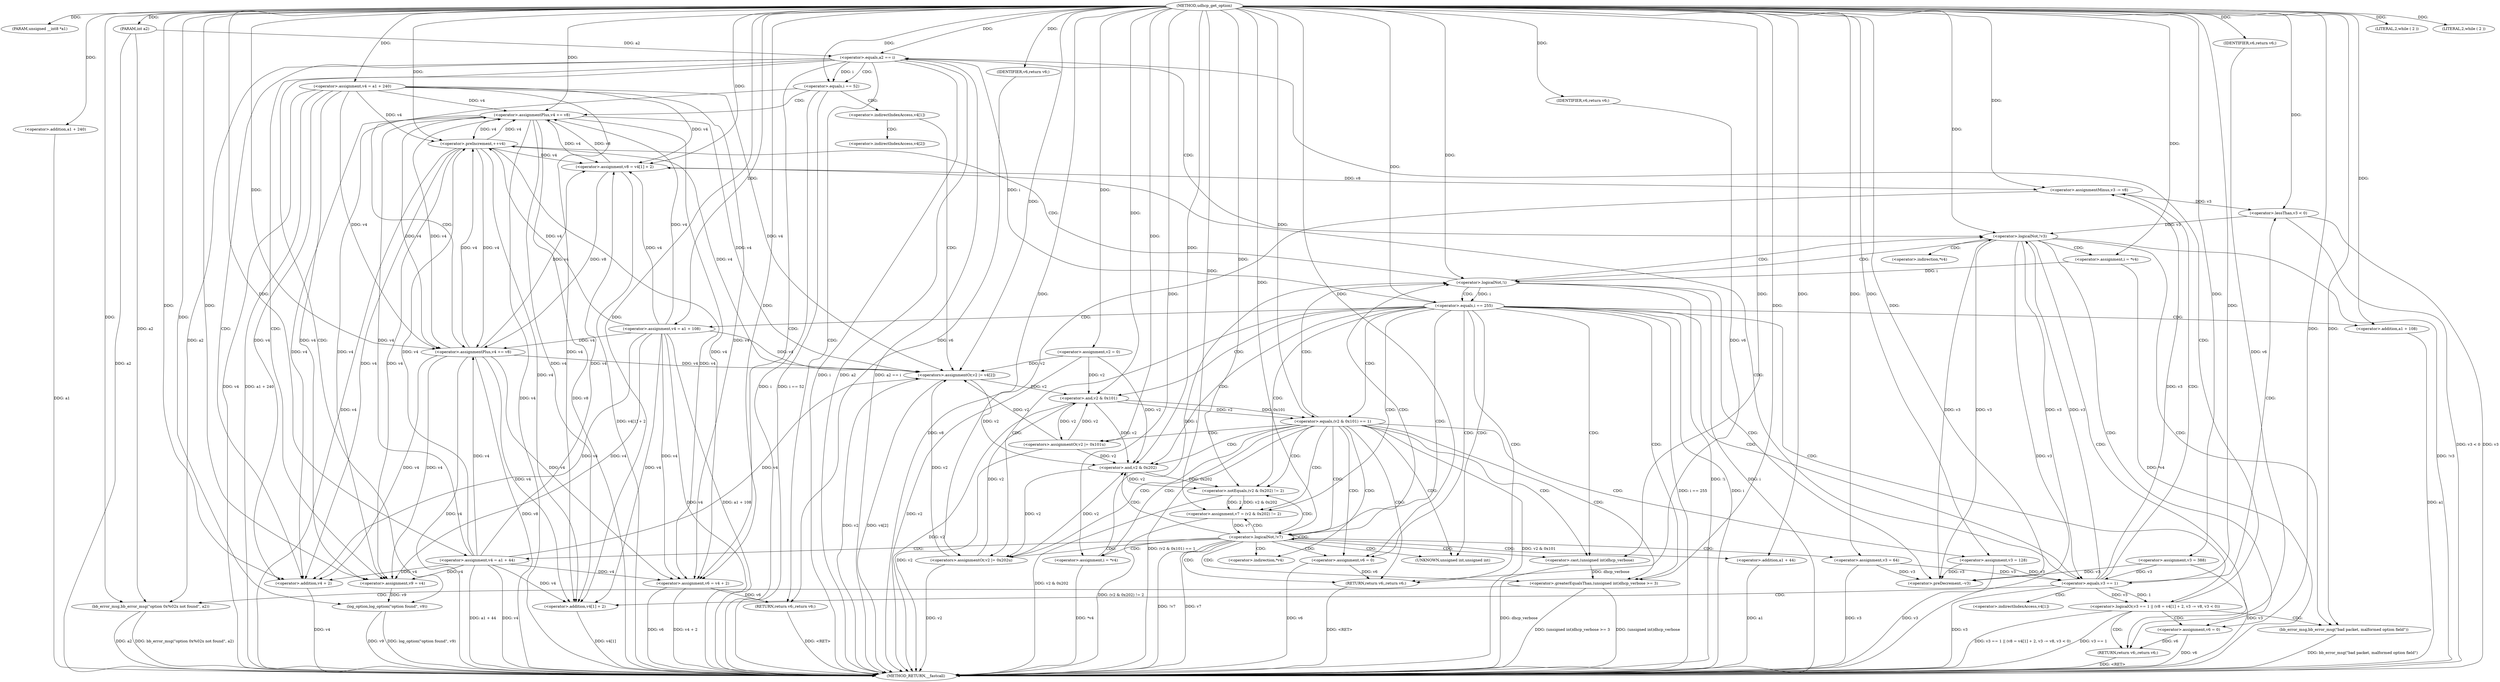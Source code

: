 digraph udhcp_get_option {  
"1000109" [label = "(METHOD,udhcp_get_option)" ]
"1000294" [label = "(METHOD_RETURN,__fastcall)" ]
"1000110" [label = "(PARAM,unsigned __int8 *a1)" ]
"1000111" [label = "(PARAM,int a2)" ]
"1000121" [label = "(<operator>.assignment,v2 = 0)" ]
"1000124" [label = "(<operator>.assignment,v3 = 388)" ]
"1000127" [label = "(<operator>.assignment,v4 = a1 + 240)" ]
"1000129" [label = "(<operator>.addition,a1 + 240)" ]
"1000133" [label = "(LITERAL,2,while ( 2 ))" ]
"1000136" [label = "(LITERAL,2,while ( 2 ))" ]
"1000139" [label = "(<operator>.assignment,i = *v4)" ]
"1000143" [label = "(<operator>.assignment,i = *v4)" ]
"1000149" [label = "(<operator>.logicalNot,!i)" ]
"1000152" [label = "(<operator>.preDecrement,--v3)" ]
"1000154" [label = "(<operator>.preIncrement,++v4)" ]
"1000158" [label = "(<operator>.equals,i == 255)" ]
"1000163" [label = "(<operator>.logicalOr,v3 == 1 || (v8 = v4[1] + 2, v3 -= v8, v3 < 0))" ]
"1000164" [label = "(<operator>.equals,v3 == 1)" ]
"1000168" [label = "(<operator>.assignment,v8 = v4[1] + 2)" ]
"1000170" [label = "(<operator>.addition,v4[1] + 2)" ]
"1000176" [label = "(<operator>.assignmentMinus,v3 -= v8)" ]
"1000179" [label = "(<operator>.lessThan,v3 < 0)" ]
"1000184" [label = "(<operator>.assignment,v6 = 0)" ]
"1000187" [label = "(bb_error_msg,bb_error_msg(\"bad packet, malformed option field\"))" ]
"1000189" [label = "(RETURN,return v6;,return v6;)" ]
"1000190" [label = "(IDENTIFIER,v6,return v6;)" ]
"1000192" [label = "(<operator>.equals,a2 == i)" ]
"1000196" [label = "(<operator>.assignment,v9 = v4)" ]
"1000199" [label = "(<operator>.assignment,v6 = v4 + 2)" ]
"1000201" [label = "(<operator>.addition,v4 + 2)" ]
"1000204" [label = "(log_option,log_option(\"option found\", v9))" ]
"1000207" [label = "(RETURN,return v6;,return v6;)" ]
"1000208" [label = "(IDENTIFIER,v6,return v6;)" ]
"1000210" [label = "(<operator>.equals,i == 52)" ]
"1000218" [label = "(<operators>.assignmentOr,v2 |= v4[2])" ]
"1000223" [label = "(<operator>.assignmentPlus,v4 += v8)" ]
"1000228" [label = "(<operator>.assignmentPlus,v4 += v8)" ]
"1000233" [label = "(<operator>.logicalNot,!v3)" ]
"1000236" [label = "(<operator>.assignment,v4 = a1 + 108)" ]
"1000238" [label = "(<operator>.addition,a1 + 108)" ]
"1000242" [label = "(<operator>.equals,(v2 & 0x101) == 1)" ]
"1000243" [label = "(<operator>.and,v2 & 0x101)" ]
"1000248" [label = "(<operators>.assignmentOr,v2 |= 0x101u)" ]
"1000251" [label = "(<operator>.assignment,v3 = 128)" ]
"1000256" [label = "(<operator>.assignment,v7 = (v2 & 0x202) != 2)" ]
"1000258" [label = "(<operator>.notEquals,(v2 & 0x202) != 2)" ]
"1000259" [label = "(<operator>.and,v2 & 0x202)" ]
"1000263" [label = "(<operators>.assignmentOr,v2 |= 0x202u)" ]
"1000267" [label = "(<operator>.logicalNot,!v7)" ]
"1000270" [label = "(<operator>.assignment,v4 = a1 + 44)" ]
"1000272" [label = "(<operator>.addition,a1 + 44)" ]
"1000275" [label = "(<operator>.assignment,v3 = 64)" ]
"1000280" [label = "(<operator>.assignment,v6 = 0)" ]
"1000284" [label = "(<operator>.greaterEqualsThan,(unsigned int)dhcp_verbose >= 3)" ]
"1000285" [label = "(<operator>.cast,(unsigned int)dhcp_verbose)" ]
"1000289" [label = "(bb_error_msg,bb_error_msg(\"option 0x%02x not found\", a2))" ]
"1000292" [label = "(RETURN,return v6;,return v6;)" ]
"1000293" [label = "(IDENTIFIER,v6,return v6;)" ]
"1000141" [label = "(<operator>.indirection,*v4)" ]
"1000145" [label = "(<operator>.indirection,*v4)" ]
"1000171" [label = "(<operator>.indirectIndexAccess,v4[1])" ]
"1000215" [label = "(<operator>.indirectIndexAccess,v4[1])" ]
"1000220" [label = "(<operator>.indirectIndexAccess,v4[2])" ]
"1000286" [label = "(UNKNOWN,unsigned int,unsigned int)" ]
  "1000285" -> "1000294"  [ label = "DDG: dhcp_verbose"] 
  "1000170" -> "1000294"  [ label = "DDG: v4[1]"] 
  "1000111" -> "1000294"  [ label = "DDG: a2"] 
  "1000289" -> "1000294"  [ label = "DDG: bb_error_msg(\"option 0x%02x not found\", a2)"] 
  "1000163" -> "1000294"  [ label = "DDG: v3 == 1"] 
  "1000242" -> "1000294"  [ label = "DDG: v2 & 0x101"] 
  "1000267" -> "1000294"  [ label = "DDG: !v7"] 
  "1000192" -> "1000294"  [ label = "DDG: i"] 
  "1000199" -> "1000294"  [ label = "DDG: v6"] 
  "1000127" -> "1000294"  [ label = "DDG: v4"] 
  "1000163" -> "1000294"  [ label = "DDG: v3 == 1 || (v8 = v4[1] + 2, v3 -= v8, v3 < 0)"] 
  "1000238" -> "1000294"  [ label = "DDG: a1"] 
  "1000243" -> "1000294"  [ label = "DDG: v2"] 
  "1000258" -> "1000294"  [ label = "DDG: v2 & 0x202"] 
  "1000233" -> "1000294"  [ label = "DDG: !v3"] 
  "1000121" -> "1000294"  [ label = "DDG: v2"] 
  "1000256" -> "1000294"  [ label = "DDG: (v2 & 0x202) != 2"] 
  "1000176" -> "1000294"  [ label = "DDG: v8"] 
  "1000228" -> "1000294"  [ label = "DDG: v8"] 
  "1000210" -> "1000294"  [ label = "DDG: i"] 
  "1000228" -> "1000294"  [ label = "DDG: v4"] 
  "1000233" -> "1000294"  [ label = "DDG: v3"] 
  "1000218" -> "1000294"  [ label = "DDG: v4[2]"] 
  "1000129" -> "1000294"  [ label = "DDG: a1"] 
  "1000270" -> "1000294"  [ label = "DDG: a1 + 44"] 
  "1000267" -> "1000294"  [ label = "DDG: v7"] 
  "1000223" -> "1000294"  [ label = "DDG: v4"] 
  "1000149" -> "1000294"  [ label = "DDG: i"] 
  "1000149" -> "1000294"  [ label = "DDG: !i"] 
  "1000179" -> "1000294"  [ label = "DDG: v3"] 
  "1000204" -> "1000294"  [ label = "DDG: log_option(\"option found\", v9)"] 
  "1000154" -> "1000294"  [ label = "DDG: v4"] 
  "1000158" -> "1000294"  [ label = "DDG: i == 255"] 
  "1000236" -> "1000294"  [ label = "DDG: v4"] 
  "1000270" -> "1000294"  [ label = "DDG: v4"] 
  "1000158" -> "1000294"  [ label = "DDG: i"] 
  "1000184" -> "1000294"  [ label = "DDG: v6"] 
  "1000192" -> "1000294"  [ label = "DDG: a2"] 
  "1000248" -> "1000294"  [ label = "DDG: v2"] 
  "1000168" -> "1000294"  [ label = "DDG: v4[1] + 2"] 
  "1000289" -> "1000294"  [ label = "DDG: a2"] 
  "1000251" -> "1000294"  [ label = "DDG: v3"] 
  "1000223" -> "1000294"  [ label = "DDG: v8"] 
  "1000280" -> "1000294"  [ label = "DDG: v6"] 
  "1000139" -> "1000294"  [ label = "DDG: *v4"] 
  "1000124" -> "1000294"  [ label = "DDG: v3"] 
  "1000192" -> "1000294"  [ label = "DDG: a2 == i"] 
  "1000199" -> "1000294"  [ label = "DDG: v4 + 2"] 
  "1000204" -> "1000294"  [ label = "DDG: v9"] 
  "1000187" -> "1000294"  [ label = "DDG: bb_error_msg(\"bad packet, malformed option field\")"] 
  "1000272" -> "1000294"  [ label = "DDG: a1"] 
  "1000242" -> "1000294"  [ label = "DDG: (v2 & 0x101) == 1"] 
  "1000179" -> "1000294"  [ label = "DDG: v3 < 0"] 
  "1000263" -> "1000294"  [ label = "DDG: v2"] 
  "1000143" -> "1000294"  [ label = "DDG: *v4"] 
  "1000127" -> "1000294"  [ label = "DDG: a1 + 240"] 
  "1000210" -> "1000294"  [ label = "DDG: i == 52"] 
  "1000284" -> "1000294"  [ label = "DDG: (unsigned int)dhcp_verbose >= 3"] 
  "1000236" -> "1000294"  [ label = "DDG: a1 + 108"] 
  "1000275" -> "1000294"  [ label = "DDG: v3"] 
  "1000201" -> "1000294"  [ label = "DDG: v4"] 
  "1000164" -> "1000294"  [ label = "DDG: v3"] 
  "1000284" -> "1000294"  [ label = "DDG: (unsigned int)dhcp_verbose"] 
  "1000218" -> "1000294"  [ label = "DDG: v2"] 
  "1000207" -> "1000294"  [ label = "DDG: <RET>"] 
  "1000189" -> "1000294"  [ label = "DDG: <RET>"] 
  "1000292" -> "1000294"  [ label = "DDG: <RET>"] 
  "1000109" -> "1000110"  [ label = "DDG: "] 
  "1000109" -> "1000111"  [ label = "DDG: "] 
  "1000109" -> "1000121"  [ label = "DDG: "] 
  "1000109" -> "1000124"  [ label = "DDG: "] 
  "1000109" -> "1000127"  [ label = "DDG: "] 
  "1000109" -> "1000129"  [ label = "DDG: "] 
  "1000109" -> "1000133"  [ label = "DDG: "] 
  "1000109" -> "1000136"  [ label = "DDG: "] 
  "1000109" -> "1000139"  [ label = "DDG: "] 
  "1000109" -> "1000143"  [ label = "DDG: "] 
  "1000143" -> "1000149"  [ label = "DDG: i"] 
  "1000139" -> "1000149"  [ label = "DDG: i"] 
  "1000109" -> "1000149"  [ label = "DDG: "] 
  "1000233" -> "1000152"  [ label = "DDG: v3"] 
  "1000251" -> "1000152"  [ label = "DDG: v3"] 
  "1000124" -> "1000152"  [ label = "DDG: v3"] 
  "1000275" -> "1000152"  [ label = "DDG: v3"] 
  "1000109" -> "1000152"  [ label = "DDG: "] 
  "1000127" -> "1000154"  [ label = "DDG: v4"] 
  "1000228" -> "1000154"  [ label = "DDG: v4"] 
  "1000223" -> "1000154"  [ label = "DDG: v4"] 
  "1000236" -> "1000154"  [ label = "DDG: v4"] 
  "1000270" -> "1000154"  [ label = "DDG: v4"] 
  "1000109" -> "1000154"  [ label = "DDG: "] 
  "1000149" -> "1000158"  [ label = "DDG: i"] 
  "1000109" -> "1000158"  [ label = "DDG: "] 
  "1000164" -> "1000163"  [ label = "DDG: v3"] 
  "1000164" -> "1000163"  [ label = "DDG: 1"] 
  "1000233" -> "1000164"  [ label = "DDG: v3"] 
  "1000251" -> "1000164"  [ label = "DDG: v3"] 
  "1000124" -> "1000164"  [ label = "DDG: v3"] 
  "1000275" -> "1000164"  [ label = "DDG: v3"] 
  "1000109" -> "1000164"  [ label = "DDG: "] 
  "1000127" -> "1000168"  [ label = "DDG: v4"] 
  "1000228" -> "1000168"  [ label = "DDG: v4"] 
  "1000223" -> "1000168"  [ label = "DDG: v4"] 
  "1000154" -> "1000168"  [ label = "DDG: v4"] 
  "1000236" -> "1000168"  [ label = "DDG: v4"] 
  "1000270" -> "1000168"  [ label = "DDG: v4"] 
  "1000109" -> "1000168"  [ label = "DDG: "] 
  "1000127" -> "1000170"  [ label = "DDG: v4"] 
  "1000228" -> "1000170"  [ label = "DDG: v4"] 
  "1000223" -> "1000170"  [ label = "DDG: v4"] 
  "1000154" -> "1000170"  [ label = "DDG: v4"] 
  "1000236" -> "1000170"  [ label = "DDG: v4"] 
  "1000270" -> "1000170"  [ label = "DDG: v4"] 
  "1000109" -> "1000170"  [ label = "DDG: "] 
  "1000168" -> "1000176"  [ label = "DDG: v8"] 
  "1000109" -> "1000176"  [ label = "DDG: "] 
  "1000164" -> "1000176"  [ label = "DDG: v3"] 
  "1000176" -> "1000179"  [ label = "DDG: v3"] 
  "1000109" -> "1000179"  [ label = "DDG: "] 
  "1000109" -> "1000184"  [ label = "DDG: "] 
  "1000109" -> "1000187"  [ label = "DDG: "] 
  "1000190" -> "1000189"  [ label = "DDG: v6"] 
  "1000184" -> "1000189"  [ label = "DDG: v6"] 
  "1000109" -> "1000190"  [ label = "DDG: "] 
  "1000111" -> "1000192"  [ label = "DDG: a2"] 
  "1000109" -> "1000192"  [ label = "DDG: "] 
  "1000158" -> "1000192"  [ label = "DDG: i"] 
  "1000127" -> "1000196"  [ label = "DDG: v4"] 
  "1000228" -> "1000196"  [ label = "DDG: v4"] 
  "1000223" -> "1000196"  [ label = "DDG: v4"] 
  "1000154" -> "1000196"  [ label = "DDG: v4"] 
  "1000236" -> "1000196"  [ label = "DDG: v4"] 
  "1000270" -> "1000196"  [ label = "DDG: v4"] 
  "1000109" -> "1000196"  [ label = "DDG: "] 
  "1000109" -> "1000199"  [ label = "DDG: "] 
  "1000127" -> "1000199"  [ label = "DDG: v4"] 
  "1000228" -> "1000199"  [ label = "DDG: v4"] 
  "1000223" -> "1000199"  [ label = "DDG: v4"] 
  "1000154" -> "1000199"  [ label = "DDG: v4"] 
  "1000236" -> "1000199"  [ label = "DDG: v4"] 
  "1000270" -> "1000199"  [ label = "DDG: v4"] 
  "1000109" -> "1000201"  [ label = "DDG: "] 
  "1000127" -> "1000201"  [ label = "DDG: v4"] 
  "1000228" -> "1000201"  [ label = "DDG: v4"] 
  "1000223" -> "1000201"  [ label = "DDG: v4"] 
  "1000154" -> "1000201"  [ label = "DDG: v4"] 
  "1000236" -> "1000201"  [ label = "DDG: v4"] 
  "1000270" -> "1000201"  [ label = "DDG: v4"] 
  "1000109" -> "1000204"  [ label = "DDG: "] 
  "1000196" -> "1000204"  [ label = "DDG: v9"] 
  "1000208" -> "1000207"  [ label = "DDG: v6"] 
  "1000199" -> "1000207"  [ label = "DDG: v6"] 
  "1000109" -> "1000208"  [ label = "DDG: "] 
  "1000192" -> "1000210"  [ label = "DDG: i"] 
  "1000109" -> "1000210"  [ label = "DDG: "] 
  "1000127" -> "1000218"  [ label = "DDG: v4"] 
  "1000228" -> "1000218"  [ label = "DDG: v4"] 
  "1000223" -> "1000218"  [ label = "DDG: v4"] 
  "1000154" -> "1000218"  [ label = "DDG: v4"] 
  "1000236" -> "1000218"  [ label = "DDG: v4"] 
  "1000270" -> "1000218"  [ label = "DDG: v4"] 
  "1000121" -> "1000218"  [ label = "DDG: v2"] 
  "1000248" -> "1000218"  [ label = "DDG: v2"] 
  "1000263" -> "1000218"  [ label = "DDG: v2"] 
  "1000109" -> "1000218"  [ label = "DDG: "] 
  "1000109" -> "1000223"  [ label = "DDG: "] 
  "1000168" -> "1000223"  [ label = "DDG: v8"] 
  "1000127" -> "1000223"  [ label = "DDG: v4"] 
  "1000228" -> "1000223"  [ label = "DDG: v4"] 
  "1000154" -> "1000223"  [ label = "DDG: v4"] 
  "1000236" -> "1000223"  [ label = "DDG: v4"] 
  "1000270" -> "1000223"  [ label = "DDG: v4"] 
  "1000109" -> "1000228"  [ label = "DDG: "] 
  "1000168" -> "1000228"  [ label = "DDG: v8"] 
  "1000127" -> "1000228"  [ label = "DDG: v4"] 
  "1000223" -> "1000228"  [ label = "DDG: v4"] 
  "1000154" -> "1000228"  [ label = "DDG: v4"] 
  "1000236" -> "1000228"  [ label = "DDG: v4"] 
  "1000270" -> "1000228"  [ label = "DDG: v4"] 
  "1000152" -> "1000233"  [ label = "DDG: v3"] 
  "1000179" -> "1000233"  [ label = "DDG: v3"] 
  "1000164" -> "1000233"  [ label = "DDG: v3"] 
  "1000109" -> "1000233"  [ label = "DDG: "] 
  "1000109" -> "1000236"  [ label = "DDG: "] 
  "1000109" -> "1000238"  [ label = "DDG: "] 
  "1000243" -> "1000242"  [ label = "DDG: v2"] 
  "1000243" -> "1000242"  [ label = "DDG: 0x101"] 
  "1000121" -> "1000243"  [ label = "DDG: v2"] 
  "1000248" -> "1000243"  [ label = "DDG: v2"] 
  "1000263" -> "1000243"  [ label = "DDG: v2"] 
  "1000218" -> "1000243"  [ label = "DDG: v2"] 
  "1000109" -> "1000243"  [ label = "DDG: "] 
  "1000109" -> "1000242"  [ label = "DDG: "] 
  "1000109" -> "1000248"  [ label = "DDG: "] 
  "1000243" -> "1000248"  [ label = "DDG: v2"] 
  "1000109" -> "1000251"  [ label = "DDG: "] 
  "1000258" -> "1000256"  [ label = "DDG: v2 & 0x202"] 
  "1000258" -> "1000256"  [ label = "DDG: 2"] 
  "1000109" -> "1000256"  [ label = "DDG: "] 
  "1000259" -> "1000258"  [ label = "DDG: v2"] 
  "1000259" -> "1000258"  [ label = "DDG: 0x202"] 
  "1000243" -> "1000259"  [ label = "DDG: v2"] 
  "1000121" -> "1000259"  [ label = "DDG: v2"] 
  "1000248" -> "1000259"  [ label = "DDG: v2"] 
  "1000263" -> "1000259"  [ label = "DDG: v2"] 
  "1000218" -> "1000259"  [ label = "DDG: v2"] 
  "1000109" -> "1000259"  [ label = "DDG: "] 
  "1000109" -> "1000258"  [ label = "DDG: "] 
  "1000109" -> "1000263"  [ label = "DDG: "] 
  "1000259" -> "1000263"  [ label = "DDG: v2"] 
  "1000256" -> "1000267"  [ label = "DDG: v7"] 
  "1000109" -> "1000267"  [ label = "DDG: "] 
  "1000109" -> "1000270"  [ label = "DDG: "] 
  "1000109" -> "1000272"  [ label = "DDG: "] 
  "1000109" -> "1000275"  [ label = "DDG: "] 
  "1000109" -> "1000280"  [ label = "DDG: "] 
  "1000285" -> "1000284"  [ label = "DDG: dhcp_verbose"] 
  "1000109" -> "1000285"  [ label = "DDG: "] 
  "1000109" -> "1000284"  [ label = "DDG: "] 
  "1000109" -> "1000289"  [ label = "DDG: "] 
  "1000192" -> "1000289"  [ label = "DDG: a2"] 
  "1000111" -> "1000289"  [ label = "DDG: a2"] 
  "1000293" -> "1000292"  [ label = "DDG: v6"] 
  "1000280" -> "1000292"  [ label = "DDG: v6"] 
  "1000109" -> "1000293"  [ label = "DDG: "] 
  "1000149" -> "1000233"  [ label = "CDG: "] 
  "1000149" -> "1000158"  [ label = "CDG: "] 
  "1000149" -> "1000154"  [ label = "CDG: "] 
  "1000149" -> "1000152"  [ label = "CDG: "] 
  "1000158" -> "1000164"  [ label = "CDG: "] 
  "1000158" -> "1000163"  [ label = "CDG: "] 
  "1000158" -> "1000238"  [ label = "CDG: "] 
  "1000158" -> "1000236"  [ label = "CDG: "] 
  "1000158" -> "1000256"  [ label = "CDG: "] 
  "1000158" -> "1000243"  [ label = "CDG: "] 
  "1000158" -> "1000242"  [ label = "CDG: "] 
  "1000158" -> "1000267"  [ label = "CDG: "] 
  "1000158" -> "1000263"  [ label = "CDG: "] 
  "1000158" -> "1000259"  [ label = "CDG: "] 
  "1000158" -> "1000258"  [ label = "CDG: "] 
  "1000158" -> "1000286"  [ label = "CDG: "] 
  "1000158" -> "1000285"  [ label = "CDG: "] 
  "1000158" -> "1000284"  [ label = "CDG: "] 
  "1000158" -> "1000280"  [ label = "CDG: "] 
  "1000158" -> "1000292"  [ label = "CDG: "] 
  "1000163" -> "1000192"  [ label = "CDG: "] 
  "1000163" -> "1000189"  [ label = "CDG: "] 
  "1000163" -> "1000187"  [ label = "CDG: "] 
  "1000163" -> "1000184"  [ label = "CDG: "] 
  "1000164" -> "1000176"  [ label = "CDG: "] 
  "1000164" -> "1000171"  [ label = "CDG: "] 
  "1000164" -> "1000170"  [ label = "CDG: "] 
  "1000164" -> "1000168"  [ label = "CDG: "] 
  "1000164" -> "1000179"  [ label = "CDG: "] 
  "1000192" -> "1000207"  [ label = "CDG: "] 
  "1000192" -> "1000204"  [ label = "CDG: "] 
  "1000192" -> "1000201"  [ label = "CDG: "] 
  "1000192" -> "1000199"  [ label = "CDG: "] 
  "1000192" -> "1000196"  [ label = "CDG: "] 
  "1000192" -> "1000210"  [ label = "CDG: "] 
  "1000192" -> "1000233"  [ label = "CDG: "] 
  "1000210" -> "1000223"  [ label = "CDG: "] 
  "1000210" -> "1000215"  [ label = "CDG: "] 
  "1000210" -> "1000228"  [ label = "CDG: "] 
  "1000215" -> "1000220"  [ label = "CDG: "] 
  "1000215" -> "1000218"  [ label = "CDG: "] 
  "1000233" -> "1000189"  [ label = "CDG: "] 
  "1000233" -> "1000187"  [ label = "CDG: "] 
  "1000233" -> "1000184"  [ label = "CDG: "] 
  "1000233" -> "1000143"  [ label = "CDG: "] 
  "1000233" -> "1000149"  [ label = "CDG: "] 
  "1000233" -> "1000145"  [ label = "CDG: "] 
  "1000242" -> "1000251"  [ label = "CDG: "] 
  "1000242" -> "1000248"  [ label = "CDG: "] 
  "1000242" -> "1000256"  [ label = "CDG: "] 
  "1000242" -> "1000267"  [ label = "CDG: "] 
  "1000242" -> "1000263"  [ label = "CDG: "] 
  "1000242" -> "1000259"  [ label = "CDG: "] 
  "1000242" -> "1000258"  [ label = "CDG: "] 
  "1000242" -> "1000286"  [ label = "CDG: "] 
  "1000242" -> "1000285"  [ label = "CDG: "] 
  "1000242" -> "1000284"  [ label = "CDG: "] 
  "1000242" -> "1000280"  [ label = "CDG: "] 
  "1000242" -> "1000292"  [ label = "CDG: "] 
  "1000242" -> "1000141"  [ label = "CDG: "] 
  "1000242" -> "1000139"  [ label = "CDG: "] 
  "1000242" -> "1000149"  [ label = "CDG: "] 
  "1000267" -> "1000272"  [ label = "CDG: "] 
  "1000267" -> "1000270"  [ label = "CDG: "] 
  "1000267" -> "1000286"  [ label = "CDG: "] 
  "1000267" -> "1000285"  [ label = "CDG: "] 
  "1000267" -> "1000284"  [ label = "CDG: "] 
  "1000267" -> "1000280"  [ label = "CDG: "] 
  "1000267" -> "1000275"  [ label = "CDG: "] 
  "1000267" -> "1000292"  [ label = "CDG: "] 
  "1000267" -> "1000256"  [ label = "CDG: "] 
  "1000267" -> "1000267"  [ label = "CDG: "] 
  "1000267" -> "1000263"  [ label = "CDG: "] 
  "1000267" -> "1000259"  [ label = "CDG: "] 
  "1000267" -> "1000258"  [ label = "CDG: "] 
  "1000267" -> "1000141"  [ label = "CDG: "] 
  "1000267" -> "1000139"  [ label = "CDG: "] 
  "1000267" -> "1000149"  [ label = "CDG: "] 
  "1000284" -> "1000289"  [ label = "CDG: "] 
}
